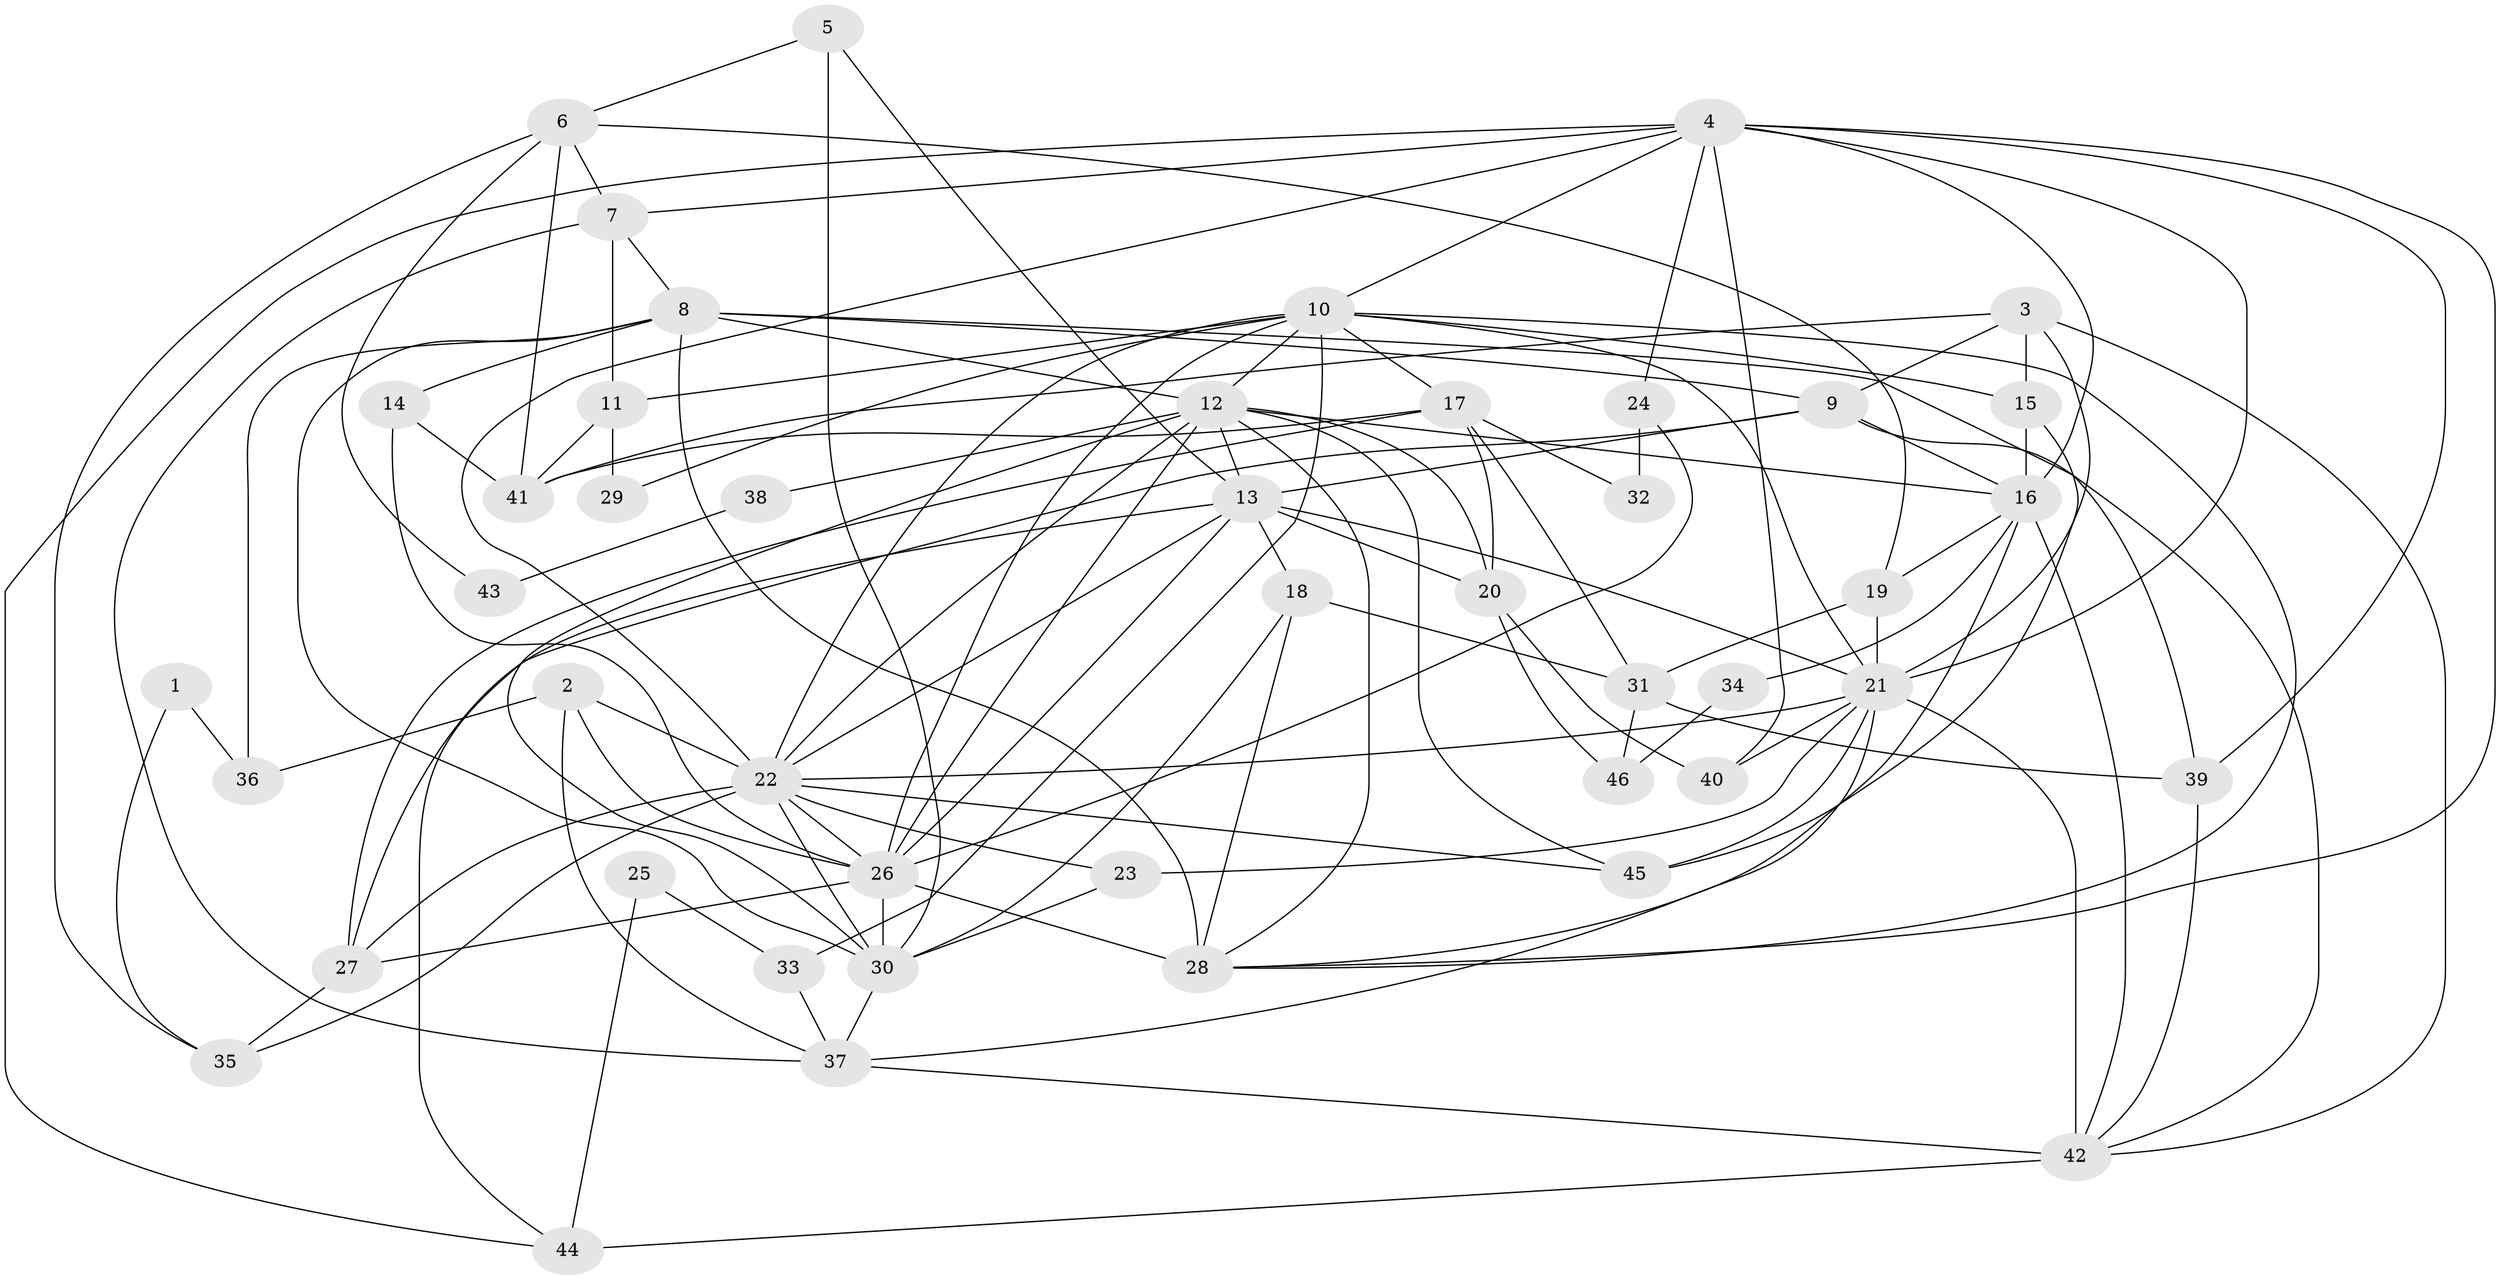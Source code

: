 // original degree distribution, {2: 0.1978021978021978, 4: 0.21978021978021978, 3: 0.21978021978021978, 5: 0.2087912087912088, 7: 0.03296703296703297, 6: 0.0989010989010989, 10: 0.01098901098901099, 8: 0.01098901098901099}
// Generated by graph-tools (version 1.1) at 2025/35/03/09/25 02:35:56]
// undirected, 46 vertices, 120 edges
graph export_dot {
graph [start="1"]
  node [color=gray90,style=filled];
  1;
  2;
  3;
  4;
  5;
  6;
  7;
  8;
  9;
  10;
  11;
  12;
  13;
  14;
  15;
  16;
  17;
  18;
  19;
  20;
  21;
  22;
  23;
  24;
  25;
  26;
  27;
  28;
  29;
  30;
  31;
  32;
  33;
  34;
  35;
  36;
  37;
  38;
  39;
  40;
  41;
  42;
  43;
  44;
  45;
  46;
  1 -- 35 [weight=1.0];
  1 -- 36 [weight=1.0];
  2 -- 22 [weight=1.0];
  2 -- 26 [weight=1.0];
  2 -- 36 [weight=1.0];
  2 -- 37 [weight=1.0];
  3 -- 9 [weight=1.0];
  3 -- 15 [weight=1.0];
  3 -- 21 [weight=1.0];
  3 -- 41 [weight=1.0];
  3 -- 42 [weight=1.0];
  4 -- 7 [weight=1.0];
  4 -- 10 [weight=1.0];
  4 -- 16 [weight=1.0];
  4 -- 21 [weight=1.0];
  4 -- 22 [weight=1.0];
  4 -- 24 [weight=1.0];
  4 -- 28 [weight=1.0];
  4 -- 39 [weight=1.0];
  4 -- 40 [weight=1.0];
  4 -- 44 [weight=1.0];
  5 -- 6 [weight=1.0];
  5 -- 13 [weight=1.0];
  5 -- 30 [weight=2.0];
  6 -- 7 [weight=1.0];
  6 -- 19 [weight=1.0];
  6 -- 35 [weight=1.0];
  6 -- 41 [weight=1.0];
  6 -- 43 [weight=1.0];
  7 -- 8 [weight=1.0];
  7 -- 11 [weight=1.0];
  7 -- 37 [weight=1.0];
  8 -- 9 [weight=1.0];
  8 -- 12 [weight=2.0];
  8 -- 14 [weight=1.0];
  8 -- 28 [weight=5.0];
  8 -- 30 [weight=2.0];
  8 -- 36 [weight=1.0];
  8 -- 39 [weight=1.0];
  9 -- 13 [weight=1.0];
  9 -- 16 [weight=1.0];
  9 -- 42 [weight=1.0];
  9 -- 44 [weight=1.0];
  10 -- 11 [weight=1.0];
  10 -- 12 [weight=1.0];
  10 -- 15 [weight=1.0];
  10 -- 17 [weight=1.0];
  10 -- 21 [weight=1.0];
  10 -- 22 [weight=1.0];
  10 -- 26 [weight=1.0];
  10 -- 28 [weight=1.0];
  10 -- 29 [weight=1.0];
  10 -- 33 [weight=1.0];
  11 -- 29 [weight=1.0];
  11 -- 41 [weight=1.0];
  12 -- 13 [weight=2.0];
  12 -- 16 [weight=1.0];
  12 -- 20 [weight=1.0];
  12 -- 22 [weight=1.0];
  12 -- 26 [weight=1.0];
  12 -- 28 [weight=1.0];
  12 -- 30 [weight=1.0];
  12 -- 38 [weight=2.0];
  12 -- 45 [weight=1.0];
  13 -- 18 [weight=1.0];
  13 -- 20 [weight=1.0];
  13 -- 21 [weight=1.0];
  13 -- 22 [weight=1.0];
  13 -- 26 [weight=1.0];
  13 -- 27 [weight=1.0];
  14 -- 26 [weight=1.0];
  14 -- 41 [weight=1.0];
  15 -- 16 [weight=1.0];
  15 -- 45 [weight=1.0];
  16 -- 19 [weight=1.0];
  16 -- 28 [weight=1.0];
  16 -- 34 [weight=1.0];
  16 -- 42 [weight=1.0];
  17 -- 20 [weight=1.0];
  17 -- 27 [weight=1.0];
  17 -- 31 [weight=1.0];
  17 -- 32 [weight=1.0];
  17 -- 41 [weight=1.0];
  18 -- 28 [weight=1.0];
  18 -- 30 [weight=1.0];
  18 -- 31 [weight=1.0];
  19 -- 21 [weight=1.0];
  19 -- 31 [weight=1.0];
  20 -- 40 [weight=1.0];
  20 -- 46 [weight=1.0];
  21 -- 22 [weight=2.0];
  21 -- 23 [weight=1.0];
  21 -- 37 [weight=1.0];
  21 -- 40 [weight=1.0];
  21 -- 42 [weight=2.0];
  21 -- 45 [weight=1.0];
  22 -- 23 [weight=1.0];
  22 -- 26 [weight=1.0];
  22 -- 27 [weight=1.0];
  22 -- 30 [weight=1.0];
  22 -- 35 [weight=1.0];
  22 -- 45 [weight=1.0];
  23 -- 30 [weight=1.0];
  24 -- 26 [weight=1.0];
  24 -- 32 [weight=1.0];
  25 -- 33 [weight=1.0];
  25 -- 44 [weight=1.0];
  26 -- 27 [weight=1.0];
  26 -- 28 [weight=1.0];
  26 -- 30 [weight=1.0];
  27 -- 35 [weight=1.0];
  30 -- 37 [weight=1.0];
  31 -- 39 [weight=1.0];
  31 -- 46 [weight=1.0];
  33 -- 37 [weight=1.0];
  34 -- 46 [weight=1.0];
  37 -- 42 [weight=1.0];
  38 -- 43 [weight=1.0];
  39 -- 42 [weight=1.0];
  42 -- 44 [weight=2.0];
}
